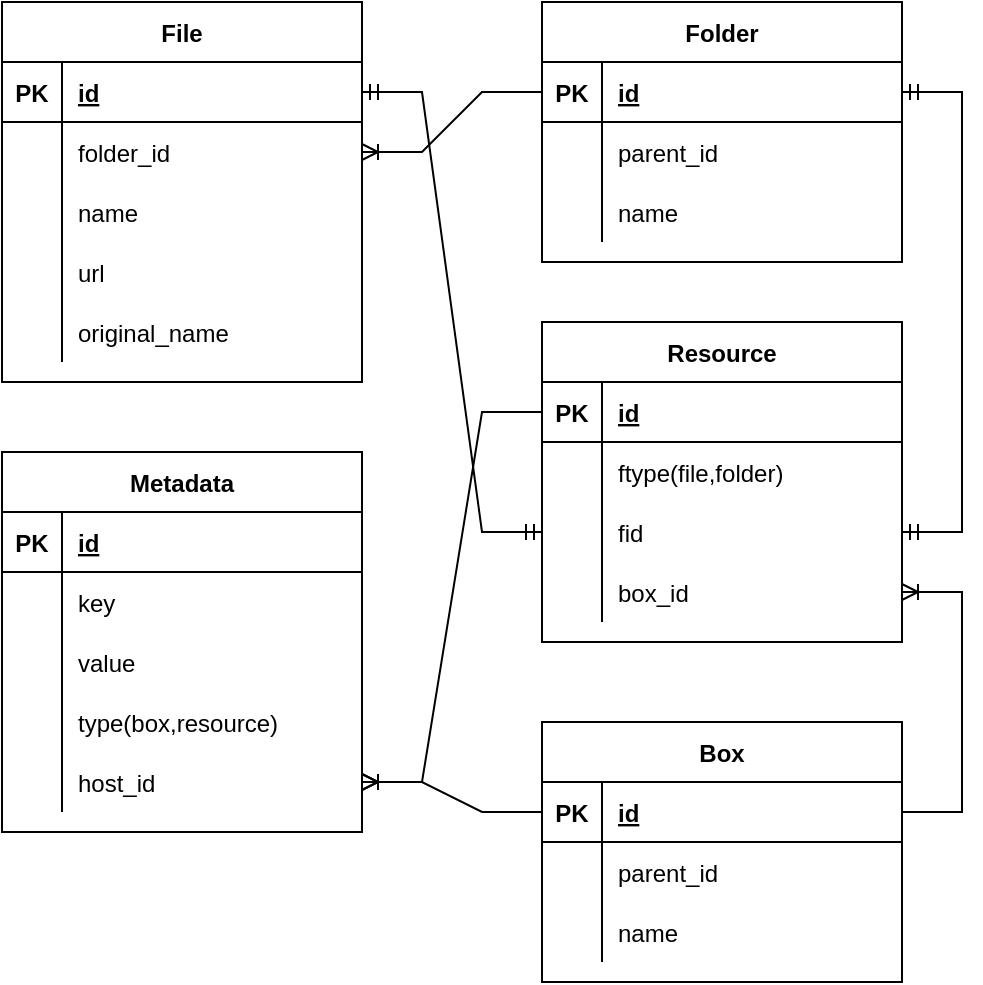 <mxfile compressed="true" version="20.3.0" type="device"><diagram id="5vBOp-7H5DO72th64KRP" name="基础的模型"><mxGraphModel dx="810" dy="703" grid="1" gridSize="10" guides="1" tooltips="1" connect="1" arrows="1" fold="1" page="1" pageScale="1" pageWidth="827" pageHeight="1169" math="0" shadow="0"><root><mxCell id="0"/><mxCell id="1" parent="0"/><mxCell id="Qbn3I9gIwzkWFAJpDlkV-1" value="File" style="shape=table;startSize=30;container=1;collapsible=1;childLayout=tableLayout;fixedRows=1;rowLines=0;fontStyle=1;align=center;resizeLast=1;" vertex="1" parent="1"><mxGeometry x="30" y="40" width="180" height="190" as="geometry"/></mxCell><mxCell id="Qbn3I9gIwzkWFAJpDlkV-2" value="" style="shape=tableRow;horizontal=0;startSize=0;swimlaneHead=0;swimlaneBody=0;fillColor=none;collapsible=0;dropTarget=0;points=[[0,0.5],[1,0.5]];portConstraint=eastwest;top=0;left=0;right=0;bottom=1;" vertex="1" parent="Qbn3I9gIwzkWFAJpDlkV-1"><mxGeometry y="30" width="180" height="30" as="geometry"/></mxCell><mxCell id="Qbn3I9gIwzkWFAJpDlkV-3" value="PK" style="shape=partialRectangle;connectable=0;fillColor=none;top=0;left=0;bottom=0;right=0;fontStyle=1;overflow=hidden;" vertex="1" parent="Qbn3I9gIwzkWFAJpDlkV-2"><mxGeometry width="30" height="30" as="geometry"><mxRectangle width="30" height="30" as="alternateBounds"/></mxGeometry></mxCell><mxCell id="Qbn3I9gIwzkWFAJpDlkV-4" value="id" style="shape=partialRectangle;connectable=0;fillColor=none;top=0;left=0;bottom=0;right=0;align=left;spacingLeft=6;fontStyle=5;overflow=hidden;" vertex="1" parent="Qbn3I9gIwzkWFAJpDlkV-2"><mxGeometry x="30" width="150" height="30" as="geometry"><mxRectangle width="150" height="30" as="alternateBounds"/></mxGeometry></mxCell><mxCell id="JWzXox7WAS6BF0Dev8m2-17" style="shape=tableRow;horizontal=0;startSize=0;swimlaneHead=0;swimlaneBody=0;fillColor=none;collapsible=0;dropTarget=0;points=[[0,0.5],[1,0.5]];portConstraint=eastwest;top=0;left=0;right=0;bottom=0;" vertex="1" parent="Qbn3I9gIwzkWFAJpDlkV-1"><mxGeometry y="60" width="180" height="30" as="geometry"/></mxCell><mxCell id="JWzXox7WAS6BF0Dev8m2-18" style="shape=partialRectangle;connectable=0;fillColor=none;top=0;left=0;bottom=0;right=0;editable=1;overflow=hidden;" vertex="1" parent="JWzXox7WAS6BF0Dev8m2-17"><mxGeometry width="30" height="30" as="geometry"><mxRectangle width="30" height="30" as="alternateBounds"/></mxGeometry></mxCell><mxCell id="JWzXox7WAS6BF0Dev8m2-19" value="folder_id" style="shape=partialRectangle;connectable=0;fillColor=none;top=0;left=0;bottom=0;right=0;align=left;spacingLeft=6;overflow=hidden;" vertex="1" parent="JWzXox7WAS6BF0Dev8m2-17"><mxGeometry x="30" width="150" height="30" as="geometry"><mxRectangle width="150" height="30" as="alternateBounds"/></mxGeometry></mxCell><mxCell id="Qbn3I9gIwzkWFAJpDlkV-5" value="" style="shape=tableRow;horizontal=0;startSize=0;swimlaneHead=0;swimlaneBody=0;fillColor=none;collapsible=0;dropTarget=0;points=[[0,0.5],[1,0.5]];portConstraint=eastwest;top=0;left=0;right=0;bottom=0;" vertex="1" parent="Qbn3I9gIwzkWFAJpDlkV-1"><mxGeometry y="90" width="180" height="30" as="geometry"/></mxCell><mxCell id="Qbn3I9gIwzkWFAJpDlkV-6" value="" style="shape=partialRectangle;connectable=0;fillColor=none;top=0;left=0;bottom=0;right=0;editable=1;overflow=hidden;" vertex="1" parent="Qbn3I9gIwzkWFAJpDlkV-5"><mxGeometry width="30" height="30" as="geometry"><mxRectangle width="30" height="30" as="alternateBounds"/></mxGeometry></mxCell><mxCell id="Qbn3I9gIwzkWFAJpDlkV-7" value="name" style="shape=partialRectangle;connectable=0;fillColor=none;top=0;left=0;bottom=0;right=0;align=left;spacingLeft=6;overflow=hidden;" vertex="1" parent="Qbn3I9gIwzkWFAJpDlkV-5"><mxGeometry x="30" width="150" height="30" as="geometry"><mxRectangle width="150" height="30" as="alternateBounds"/></mxGeometry></mxCell><mxCell id="Qbn3I9gIwzkWFAJpDlkV-8" value="" style="shape=tableRow;horizontal=0;startSize=0;swimlaneHead=0;swimlaneBody=0;fillColor=none;collapsible=0;dropTarget=0;points=[[0,0.5],[1,0.5]];portConstraint=eastwest;top=0;left=0;right=0;bottom=0;" vertex="1" parent="Qbn3I9gIwzkWFAJpDlkV-1"><mxGeometry y="120" width="180" height="30" as="geometry"/></mxCell><mxCell id="Qbn3I9gIwzkWFAJpDlkV-9" value="" style="shape=partialRectangle;connectable=0;fillColor=none;top=0;left=0;bottom=0;right=0;editable=1;overflow=hidden;" vertex="1" parent="Qbn3I9gIwzkWFAJpDlkV-8"><mxGeometry width="30" height="30" as="geometry"><mxRectangle width="30" height="30" as="alternateBounds"/></mxGeometry></mxCell><mxCell id="Qbn3I9gIwzkWFAJpDlkV-10" value="url" style="shape=partialRectangle;connectable=0;fillColor=none;top=0;left=0;bottom=0;right=0;align=left;spacingLeft=6;overflow=hidden;" vertex="1" parent="Qbn3I9gIwzkWFAJpDlkV-8"><mxGeometry x="30" width="150" height="30" as="geometry"><mxRectangle width="150" height="30" as="alternateBounds"/></mxGeometry></mxCell><mxCell id="Qbn3I9gIwzkWFAJpDlkV-11" value="" style="shape=tableRow;horizontal=0;startSize=0;swimlaneHead=0;swimlaneBody=0;fillColor=none;collapsible=0;dropTarget=0;points=[[0,0.5],[1,0.5]];portConstraint=eastwest;top=0;left=0;right=0;bottom=0;" vertex="1" parent="Qbn3I9gIwzkWFAJpDlkV-1"><mxGeometry y="150" width="180" height="30" as="geometry"/></mxCell><mxCell id="Qbn3I9gIwzkWFAJpDlkV-12" value="" style="shape=partialRectangle;connectable=0;fillColor=none;top=0;left=0;bottom=0;right=0;editable=1;overflow=hidden;" vertex="1" parent="Qbn3I9gIwzkWFAJpDlkV-11"><mxGeometry width="30" height="30" as="geometry"><mxRectangle width="30" height="30" as="alternateBounds"/></mxGeometry></mxCell><mxCell id="Qbn3I9gIwzkWFAJpDlkV-13" value="original_name" style="shape=partialRectangle;connectable=0;fillColor=none;top=0;left=0;bottom=0;right=0;align=left;spacingLeft=6;overflow=hidden;" vertex="1" parent="Qbn3I9gIwzkWFAJpDlkV-11"><mxGeometry x="30" width="150" height="30" as="geometry"><mxRectangle width="150" height="30" as="alternateBounds"/></mxGeometry></mxCell><mxCell id="JWzXox7WAS6BF0Dev8m2-20" value="Metadata" style="shape=table;startSize=30;container=1;collapsible=1;childLayout=tableLayout;fixedRows=1;rowLines=0;fontStyle=1;align=center;resizeLast=1;" vertex="1" parent="1"><mxGeometry x="30" y="265" width="180" height="190" as="geometry"/></mxCell><mxCell id="JWzXox7WAS6BF0Dev8m2-21" value="" style="shape=tableRow;horizontal=0;startSize=0;swimlaneHead=0;swimlaneBody=0;fillColor=none;collapsible=0;dropTarget=0;points=[[0,0.5],[1,0.5]];portConstraint=eastwest;top=0;left=0;right=0;bottom=1;" vertex="1" parent="JWzXox7WAS6BF0Dev8m2-20"><mxGeometry y="30" width="180" height="30" as="geometry"/></mxCell><mxCell id="JWzXox7WAS6BF0Dev8m2-22" value="PK" style="shape=partialRectangle;connectable=0;fillColor=none;top=0;left=0;bottom=0;right=0;fontStyle=1;overflow=hidden;" vertex="1" parent="JWzXox7WAS6BF0Dev8m2-21"><mxGeometry width="30" height="30" as="geometry"><mxRectangle width="30" height="30" as="alternateBounds"/></mxGeometry></mxCell><mxCell id="JWzXox7WAS6BF0Dev8m2-23" value="id" style="shape=partialRectangle;connectable=0;fillColor=none;top=0;left=0;bottom=0;right=0;align=left;spacingLeft=6;fontStyle=5;overflow=hidden;" vertex="1" parent="JWzXox7WAS6BF0Dev8m2-21"><mxGeometry x="30" width="150" height="30" as="geometry"><mxRectangle width="150" height="30" as="alternateBounds"/></mxGeometry></mxCell><mxCell id="JWzXox7WAS6BF0Dev8m2-24" value="" style="shape=tableRow;horizontal=0;startSize=0;swimlaneHead=0;swimlaneBody=0;fillColor=none;collapsible=0;dropTarget=0;points=[[0,0.5],[1,0.5]];portConstraint=eastwest;top=0;left=0;right=0;bottom=0;" vertex="1" parent="JWzXox7WAS6BF0Dev8m2-20"><mxGeometry y="60" width="180" height="30" as="geometry"/></mxCell><mxCell id="JWzXox7WAS6BF0Dev8m2-25" value="" style="shape=partialRectangle;connectable=0;fillColor=none;top=0;left=0;bottom=0;right=0;editable=1;overflow=hidden;" vertex="1" parent="JWzXox7WAS6BF0Dev8m2-24"><mxGeometry width="30" height="30" as="geometry"><mxRectangle width="30" height="30" as="alternateBounds"/></mxGeometry></mxCell><mxCell id="JWzXox7WAS6BF0Dev8m2-26" value="key" style="shape=partialRectangle;connectable=0;fillColor=none;top=0;left=0;bottom=0;right=0;align=left;spacingLeft=6;overflow=hidden;" vertex="1" parent="JWzXox7WAS6BF0Dev8m2-24"><mxGeometry x="30" width="150" height="30" as="geometry"><mxRectangle width="150" height="30" as="alternateBounds"/></mxGeometry></mxCell><mxCell id="JWzXox7WAS6BF0Dev8m2-27" value="" style="shape=tableRow;horizontal=0;startSize=0;swimlaneHead=0;swimlaneBody=0;fillColor=none;collapsible=0;dropTarget=0;points=[[0,0.5],[1,0.5]];portConstraint=eastwest;top=0;left=0;right=0;bottom=0;" vertex="1" parent="JWzXox7WAS6BF0Dev8m2-20"><mxGeometry y="90" width="180" height="30" as="geometry"/></mxCell><mxCell id="JWzXox7WAS6BF0Dev8m2-28" value="" style="shape=partialRectangle;connectable=0;fillColor=none;top=0;left=0;bottom=0;right=0;editable=1;overflow=hidden;" vertex="1" parent="JWzXox7WAS6BF0Dev8m2-27"><mxGeometry width="30" height="30" as="geometry"><mxRectangle width="30" height="30" as="alternateBounds"/></mxGeometry></mxCell><mxCell id="JWzXox7WAS6BF0Dev8m2-29" value="value" style="shape=partialRectangle;connectable=0;fillColor=none;top=0;left=0;bottom=0;right=0;align=left;spacingLeft=6;overflow=hidden;" vertex="1" parent="JWzXox7WAS6BF0Dev8m2-27"><mxGeometry x="30" width="150" height="30" as="geometry"><mxRectangle width="150" height="30" as="alternateBounds"/></mxGeometry></mxCell><mxCell id="JWzXox7WAS6BF0Dev8m2-30" value="" style="shape=tableRow;horizontal=0;startSize=0;swimlaneHead=0;swimlaneBody=0;fillColor=none;collapsible=0;dropTarget=0;points=[[0,0.5],[1,0.5]];portConstraint=eastwest;top=0;left=0;right=0;bottom=0;" vertex="1" parent="JWzXox7WAS6BF0Dev8m2-20"><mxGeometry y="120" width="180" height="30" as="geometry"/></mxCell><mxCell id="JWzXox7WAS6BF0Dev8m2-31" value="" style="shape=partialRectangle;connectable=0;fillColor=none;top=0;left=0;bottom=0;right=0;editable=1;overflow=hidden;" vertex="1" parent="JWzXox7WAS6BF0Dev8m2-30"><mxGeometry width="30" height="30" as="geometry"><mxRectangle width="30" height="30" as="alternateBounds"/></mxGeometry></mxCell><mxCell id="JWzXox7WAS6BF0Dev8m2-32" value="type(box,resource)" style="shape=partialRectangle;connectable=0;fillColor=none;top=0;left=0;bottom=0;right=0;align=left;spacingLeft=6;overflow=hidden;" vertex="1" parent="JWzXox7WAS6BF0Dev8m2-30"><mxGeometry x="30" width="150" height="30" as="geometry"><mxRectangle width="150" height="30" as="alternateBounds"/></mxGeometry></mxCell><mxCell id="ivmd4yhV3rGHnoWCrmQi-15" style="shape=tableRow;horizontal=0;startSize=0;swimlaneHead=0;swimlaneBody=0;fillColor=none;collapsible=0;dropTarget=0;points=[[0,0.5],[1,0.5]];portConstraint=eastwest;top=0;left=0;right=0;bottom=0;" vertex="1" parent="JWzXox7WAS6BF0Dev8m2-20"><mxGeometry y="150" width="180" height="30" as="geometry"/></mxCell><mxCell id="ivmd4yhV3rGHnoWCrmQi-16" style="shape=partialRectangle;connectable=0;fillColor=none;top=0;left=0;bottom=0;right=0;editable=1;overflow=hidden;" vertex="1" parent="ivmd4yhV3rGHnoWCrmQi-15"><mxGeometry width="30" height="30" as="geometry"><mxRectangle width="30" height="30" as="alternateBounds"/></mxGeometry></mxCell><mxCell id="ivmd4yhV3rGHnoWCrmQi-17" value="host_id" style="shape=partialRectangle;connectable=0;fillColor=none;top=0;left=0;bottom=0;right=0;align=left;spacingLeft=6;overflow=hidden;" vertex="1" parent="ivmd4yhV3rGHnoWCrmQi-15"><mxGeometry x="30" width="150" height="30" as="geometry"><mxRectangle width="150" height="30" as="alternateBounds"/></mxGeometry></mxCell><mxCell id="CItJy1Fxf0OpTIjzazNk-4" value="Folder" style="shape=table;startSize=30;container=1;collapsible=1;childLayout=tableLayout;fixedRows=1;rowLines=0;fontStyle=1;align=center;resizeLast=1;" vertex="1" parent="1"><mxGeometry x="300" y="40" width="180" height="130" as="geometry"/></mxCell><mxCell id="CItJy1Fxf0OpTIjzazNk-5" value="" style="shape=tableRow;horizontal=0;startSize=0;swimlaneHead=0;swimlaneBody=0;fillColor=none;collapsible=0;dropTarget=0;points=[[0,0.5],[1,0.5]];portConstraint=eastwest;top=0;left=0;right=0;bottom=1;" vertex="1" parent="CItJy1Fxf0OpTIjzazNk-4"><mxGeometry y="30" width="180" height="30" as="geometry"/></mxCell><mxCell id="CItJy1Fxf0OpTIjzazNk-6" value="PK" style="shape=partialRectangle;connectable=0;fillColor=none;top=0;left=0;bottom=0;right=0;fontStyle=1;overflow=hidden;" vertex="1" parent="CItJy1Fxf0OpTIjzazNk-5"><mxGeometry width="30" height="30" as="geometry"><mxRectangle width="30" height="30" as="alternateBounds"/></mxGeometry></mxCell><mxCell id="CItJy1Fxf0OpTIjzazNk-7" value="id" style="shape=partialRectangle;connectable=0;fillColor=none;top=0;left=0;bottom=0;right=0;align=left;spacingLeft=6;fontStyle=5;overflow=hidden;" vertex="1" parent="CItJy1Fxf0OpTIjzazNk-5"><mxGeometry x="30" width="150" height="30" as="geometry"><mxRectangle width="150" height="30" as="alternateBounds"/></mxGeometry></mxCell><mxCell id="CItJy1Fxf0OpTIjzazNk-8" value="" style="shape=tableRow;horizontal=0;startSize=0;swimlaneHead=0;swimlaneBody=0;fillColor=none;collapsible=0;dropTarget=0;points=[[0,0.5],[1,0.5]];portConstraint=eastwest;top=0;left=0;right=0;bottom=0;" vertex="1" parent="CItJy1Fxf0OpTIjzazNk-4"><mxGeometry y="60" width="180" height="30" as="geometry"/></mxCell><mxCell id="CItJy1Fxf0OpTIjzazNk-9" value="" style="shape=partialRectangle;connectable=0;fillColor=none;top=0;left=0;bottom=0;right=0;editable=1;overflow=hidden;" vertex="1" parent="CItJy1Fxf0OpTIjzazNk-8"><mxGeometry width="30" height="30" as="geometry"><mxRectangle width="30" height="30" as="alternateBounds"/></mxGeometry></mxCell><mxCell id="CItJy1Fxf0OpTIjzazNk-10" value="parent_id" style="shape=partialRectangle;connectable=0;fillColor=none;top=0;left=0;bottom=0;right=0;align=left;spacingLeft=6;overflow=hidden;" vertex="1" parent="CItJy1Fxf0OpTIjzazNk-8"><mxGeometry x="30" width="150" height="30" as="geometry"><mxRectangle width="150" height="30" as="alternateBounds"/></mxGeometry></mxCell><mxCell id="CItJy1Fxf0OpTIjzazNk-11" value="" style="shape=tableRow;horizontal=0;startSize=0;swimlaneHead=0;swimlaneBody=0;fillColor=none;collapsible=0;dropTarget=0;points=[[0,0.5],[1,0.5]];portConstraint=eastwest;top=0;left=0;right=0;bottom=0;" vertex="1" parent="CItJy1Fxf0OpTIjzazNk-4"><mxGeometry y="90" width="180" height="30" as="geometry"/></mxCell><mxCell id="CItJy1Fxf0OpTIjzazNk-12" value="" style="shape=partialRectangle;connectable=0;fillColor=none;top=0;left=0;bottom=0;right=0;editable=1;overflow=hidden;" vertex="1" parent="CItJy1Fxf0OpTIjzazNk-11"><mxGeometry width="30" height="30" as="geometry"><mxRectangle width="30" height="30" as="alternateBounds"/></mxGeometry></mxCell><mxCell id="CItJy1Fxf0OpTIjzazNk-13" value="name" style="shape=partialRectangle;connectable=0;fillColor=none;top=0;left=0;bottom=0;right=0;align=left;spacingLeft=6;overflow=hidden;" vertex="1" parent="CItJy1Fxf0OpTIjzazNk-11"><mxGeometry x="30" width="150" height="30" as="geometry"><mxRectangle width="150" height="30" as="alternateBounds"/></mxGeometry></mxCell><mxCell id="suK0sQXt_50TLmCc08aD-30" value="" style="edgeStyle=entityRelationEdgeStyle;fontSize=12;html=1;endArrow=ERmandOne;startArrow=ERmandOne;rounded=0;entryX=1;entryY=0.5;entryDx=0;entryDy=0;exitX=0;exitY=0.5;exitDx=0;exitDy=0;" edge="1" parent="1" source="suK0sQXt_50TLmCc08aD-69" target="Qbn3I9gIwzkWFAJpDlkV-2"><mxGeometry width="100" height="100" relative="1" as="geometry"><mxPoint x="-40" y="650" as="sourcePoint"/><mxPoint x="240" y="410" as="targetPoint"/></mxGeometry></mxCell><mxCell id="suK0sQXt_50TLmCc08aD-32" value="" style="edgeStyle=entityRelationEdgeStyle;fontSize=12;html=1;endArrow=ERoneToMany;rounded=0;exitX=0;exitY=0.5;exitDx=0;exitDy=0;entryX=1;entryY=0.5;entryDx=0;entryDy=0;" edge="1" parent="1" source="CItJy1Fxf0OpTIjzazNk-5" target="JWzXox7WAS6BF0Dev8m2-17"><mxGeometry width="100" height="100" relative="1" as="geometry"><mxPoint x="330" y="690" as="sourcePoint"/><mxPoint x="430" y="590" as="targetPoint"/></mxGeometry></mxCell><mxCell id="suK0sQXt_50TLmCc08aD-62" value="Resource" style="shape=table;startSize=30;container=1;collapsible=1;childLayout=tableLayout;fixedRows=1;rowLines=0;fontStyle=1;align=center;resizeLast=1;" vertex="1" parent="1"><mxGeometry x="300" y="200" width="180" height="160" as="geometry"/></mxCell><mxCell id="suK0sQXt_50TLmCc08aD-63" value="" style="shape=tableRow;horizontal=0;startSize=0;swimlaneHead=0;swimlaneBody=0;fillColor=none;collapsible=0;dropTarget=0;points=[[0,0.5],[1,0.5]];portConstraint=eastwest;top=0;left=0;right=0;bottom=1;" vertex="1" parent="suK0sQXt_50TLmCc08aD-62"><mxGeometry y="30" width="180" height="30" as="geometry"/></mxCell><mxCell id="suK0sQXt_50TLmCc08aD-64" value="PK" style="shape=partialRectangle;connectable=0;fillColor=none;top=0;left=0;bottom=0;right=0;fontStyle=1;overflow=hidden;" vertex="1" parent="suK0sQXt_50TLmCc08aD-63"><mxGeometry width="30" height="30" as="geometry"><mxRectangle width="30" height="30" as="alternateBounds"/></mxGeometry></mxCell><mxCell id="suK0sQXt_50TLmCc08aD-65" value="id" style="shape=partialRectangle;connectable=0;fillColor=none;top=0;left=0;bottom=0;right=0;align=left;spacingLeft=6;fontStyle=5;overflow=hidden;" vertex="1" parent="suK0sQXt_50TLmCc08aD-63"><mxGeometry x="30" width="150" height="30" as="geometry"><mxRectangle width="150" height="30" as="alternateBounds"/></mxGeometry></mxCell><mxCell id="suK0sQXt_50TLmCc08aD-66" value="" style="shape=tableRow;horizontal=0;startSize=0;swimlaneHead=0;swimlaneBody=0;fillColor=none;collapsible=0;dropTarget=0;points=[[0,0.5],[1,0.5]];portConstraint=eastwest;top=0;left=0;right=0;bottom=0;" vertex="1" parent="suK0sQXt_50TLmCc08aD-62"><mxGeometry y="60" width="180" height="30" as="geometry"/></mxCell><mxCell id="suK0sQXt_50TLmCc08aD-67" value="" style="shape=partialRectangle;connectable=0;fillColor=none;top=0;left=0;bottom=0;right=0;editable=1;overflow=hidden;" vertex="1" parent="suK0sQXt_50TLmCc08aD-66"><mxGeometry width="30" height="30" as="geometry"><mxRectangle width="30" height="30" as="alternateBounds"/></mxGeometry></mxCell><mxCell id="suK0sQXt_50TLmCc08aD-68" value="ftype(file,folder)" style="shape=partialRectangle;connectable=0;fillColor=none;top=0;left=0;bottom=0;right=0;align=left;spacingLeft=6;overflow=hidden;" vertex="1" parent="suK0sQXt_50TLmCc08aD-66"><mxGeometry x="30" width="150" height="30" as="geometry"><mxRectangle width="150" height="30" as="alternateBounds"/></mxGeometry></mxCell><mxCell id="suK0sQXt_50TLmCc08aD-69" value="" style="shape=tableRow;horizontal=0;startSize=0;swimlaneHead=0;swimlaneBody=0;fillColor=none;collapsible=0;dropTarget=0;points=[[0,0.5],[1,0.5]];portConstraint=eastwest;top=0;left=0;right=0;bottom=0;" vertex="1" parent="suK0sQXt_50TLmCc08aD-62"><mxGeometry y="90" width="180" height="30" as="geometry"/></mxCell><mxCell id="suK0sQXt_50TLmCc08aD-70" value="" style="shape=partialRectangle;connectable=0;fillColor=none;top=0;left=0;bottom=0;right=0;editable=1;overflow=hidden;" vertex="1" parent="suK0sQXt_50TLmCc08aD-69"><mxGeometry width="30" height="30" as="geometry"><mxRectangle width="30" height="30" as="alternateBounds"/></mxGeometry></mxCell><mxCell id="suK0sQXt_50TLmCc08aD-71" value="fid" style="shape=partialRectangle;connectable=0;fillColor=none;top=0;left=0;bottom=0;right=0;align=left;spacingLeft=6;overflow=hidden;" vertex="1" parent="suK0sQXt_50TLmCc08aD-69"><mxGeometry x="30" width="150" height="30" as="geometry"><mxRectangle width="150" height="30" as="alternateBounds"/></mxGeometry></mxCell><mxCell id="suK0sQXt_50TLmCc08aD-72" value="" style="shape=tableRow;horizontal=0;startSize=0;swimlaneHead=0;swimlaneBody=0;fillColor=none;collapsible=0;dropTarget=0;points=[[0,0.5],[1,0.5]];portConstraint=eastwest;top=0;left=0;right=0;bottom=0;" vertex="1" parent="suK0sQXt_50TLmCc08aD-62"><mxGeometry y="120" width="180" height="30" as="geometry"/></mxCell><mxCell id="suK0sQXt_50TLmCc08aD-73" value="" style="shape=partialRectangle;connectable=0;fillColor=none;top=0;left=0;bottom=0;right=0;editable=1;overflow=hidden;" vertex="1" parent="suK0sQXt_50TLmCc08aD-72"><mxGeometry width="30" height="30" as="geometry"><mxRectangle width="30" height="30" as="alternateBounds"/></mxGeometry></mxCell><mxCell id="suK0sQXt_50TLmCc08aD-74" value="box_id" style="shape=partialRectangle;connectable=0;fillColor=none;top=0;left=0;bottom=0;right=0;align=left;spacingLeft=6;overflow=hidden;" vertex="1" parent="suK0sQXt_50TLmCc08aD-72"><mxGeometry x="30" width="150" height="30" as="geometry"><mxRectangle width="150" height="30" as="alternateBounds"/></mxGeometry></mxCell><mxCell id="suK0sQXt_50TLmCc08aD-92" value="" style="edgeStyle=entityRelationEdgeStyle;fontSize=12;html=1;endArrow=ERmandOne;startArrow=ERmandOne;rounded=0;entryX=1;entryY=0.5;entryDx=0;entryDy=0;exitX=1;exitY=0.5;exitDx=0;exitDy=0;" edge="1" parent="1" source="suK0sQXt_50TLmCc08aD-69" target="CItJy1Fxf0OpTIjzazNk-5"><mxGeometry width="100" height="100" relative="1" as="geometry"><mxPoint x="230" y="645" as="sourcePoint"/><mxPoint x="230" y="345" as="targetPoint"/></mxGeometry></mxCell><mxCell id="ivmd4yhV3rGHnoWCrmQi-1" value="Box" style="shape=table;startSize=30;container=1;collapsible=1;childLayout=tableLayout;fixedRows=1;rowLines=0;fontStyle=1;align=center;resizeLast=1;" vertex="1" parent="1"><mxGeometry x="300" y="400" width="180" height="130" as="geometry"/></mxCell><mxCell id="ivmd4yhV3rGHnoWCrmQi-2" value="" style="shape=tableRow;horizontal=0;startSize=0;swimlaneHead=0;swimlaneBody=0;fillColor=none;collapsible=0;dropTarget=0;points=[[0,0.5],[1,0.5]];portConstraint=eastwest;top=0;left=0;right=0;bottom=1;" vertex="1" parent="ivmd4yhV3rGHnoWCrmQi-1"><mxGeometry y="30" width="180" height="30" as="geometry"/></mxCell><mxCell id="ivmd4yhV3rGHnoWCrmQi-3" value="PK" style="shape=partialRectangle;connectable=0;fillColor=none;top=0;left=0;bottom=0;right=0;fontStyle=1;overflow=hidden;" vertex="1" parent="ivmd4yhV3rGHnoWCrmQi-2"><mxGeometry width="30" height="30" as="geometry"><mxRectangle width="30" height="30" as="alternateBounds"/></mxGeometry></mxCell><mxCell id="ivmd4yhV3rGHnoWCrmQi-4" value="id" style="shape=partialRectangle;connectable=0;fillColor=none;top=0;left=0;bottom=0;right=0;align=left;spacingLeft=6;fontStyle=5;overflow=hidden;" vertex="1" parent="ivmd4yhV3rGHnoWCrmQi-2"><mxGeometry x="30" width="150" height="30" as="geometry"><mxRectangle width="150" height="30" as="alternateBounds"/></mxGeometry></mxCell><mxCell id="ivmd4yhV3rGHnoWCrmQi-5" value="" style="shape=tableRow;horizontal=0;startSize=0;swimlaneHead=0;swimlaneBody=0;fillColor=none;collapsible=0;dropTarget=0;points=[[0,0.5],[1,0.5]];portConstraint=eastwest;top=0;left=0;right=0;bottom=0;" vertex="1" parent="ivmd4yhV3rGHnoWCrmQi-1"><mxGeometry y="60" width="180" height="30" as="geometry"/></mxCell><mxCell id="ivmd4yhV3rGHnoWCrmQi-6" value="" style="shape=partialRectangle;connectable=0;fillColor=none;top=0;left=0;bottom=0;right=0;editable=1;overflow=hidden;" vertex="1" parent="ivmd4yhV3rGHnoWCrmQi-5"><mxGeometry width="30" height="30" as="geometry"><mxRectangle width="30" height="30" as="alternateBounds"/></mxGeometry></mxCell><mxCell id="ivmd4yhV3rGHnoWCrmQi-7" value="parent_id" style="shape=partialRectangle;connectable=0;fillColor=none;top=0;left=0;bottom=0;right=0;align=left;spacingLeft=6;overflow=hidden;" vertex="1" parent="ivmd4yhV3rGHnoWCrmQi-5"><mxGeometry x="30" width="150" height="30" as="geometry"><mxRectangle width="150" height="30" as="alternateBounds"/></mxGeometry></mxCell><mxCell id="ivmd4yhV3rGHnoWCrmQi-8" value="" style="shape=tableRow;horizontal=0;startSize=0;swimlaneHead=0;swimlaneBody=0;fillColor=none;collapsible=0;dropTarget=0;points=[[0,0.5],[1,0.5]];portConstraint=eastwest;top=0;left=0;right=0;bottom=0;" vertex="1" parent="ivmd4yhV3rGHnoWCrmQi-1"><mxGeometry y="90" width="180" height="30" as="geometry"/></mxCell><mxCell id="ivmd4yhV3rGHnoWCrmQi-9" value="" style="shape=partialRectangle;connectable=0;fillColor=none;top=0;left=0;bottom=0;right=0;editable=1;overflow=hidden;" vertex="1" parent="ivmd4yhV3rGHnoWCrmQi-8"><mxGeometry width="30" height="30" as="geometry"><mxRectangle width="30" height="30" as="alternateBounds"/></mxGeometry></mxCell><mxCell id="ivmd4yhV3rGHnoWCrmQi-10" value="name" style="shape=partialRectangle;connectable=0;fillColor=none;top=0;left=0;bottom=0;right=0;align=left;spacingLeft=6;overflow=hidden;" vertex="1" parent="ivmd4yhV3rGHnoWCrmQi-8"><mxGeometry x="30" width="150" height="30" as="geometry"><mxRectangle width="150" height="30" as="alternateBounds"/></mxGeometry></mxCell><mxCell id="ivmd4yhV3rGHnoWCrmQi-14" value="" style="edgeStyle=entityRelationEdgeStyle;fontSize=12;html=1;endArrow=ERoneToMany;rounded=0;entryX=1;entryY=0.5;entryDx=0;entryDy=0;exitX=1;exitY=0.5;exitDx=0;exitDy=0;" edge="1" parent="1" source="ivmd4yhV3rGHnoWCrmQi-2" target="suK0sQXt_50TLmCc08aD-72"><mxGeometry width="100" height="100" relative="1" as="geometry"><mxPoint x="360" y="510" as="sourcePoint"/><mxPoint x="460" y="410" as="targetPoint"/></mxGeometry></mxCell><mxCell id="DomBBsnawW5oGkWWEqPx-1" value="" style="edgeStyle=entityRelationEdgeStyle;fontSize=12;html=1;endArrow=ERoneToMany;rounded=0;exitX=0;exitY=0.5;exitDx=0;exitDy=0;" edge="1" parent="1" source="suK0sQXt_50TLmCc08aD-63" target="ivmd4yhV3rGHnoWCrmQi-15"><mxGeometry width="100" height="100" relative="1" as="geometry"><mxPoint x="360" y="610" as="sourcePoint"/><mxPoint x="460" y="510" as="targetPoint"/></mxGeometry></mxCell><mxCell id="DomBBsnawW5oGkWWEqPx-2" value="" style="edgeStyle=entityRelationEdgeStyle;fontSize=12;html=1;endArrow=ERoneToMany;rounded=0;exitX=0;exitY=0.5;exitDx=0;exitDy=0;entryX=1;entryY=0.5;entryDx=0;entryDy=0;" edge="1" parent="1" source="ivmd4yhV3rGHnoWCrmQi-2" target="ivmd4yhV3rGHnoWCrmQi-15"><mxGeometry width="100" height="100" relative="1" as="geometry"><mxPoint x="370" y="610" as="sourcePoint"/><mxPoint x="260" y="730" as="targetPoint"/></mxGeometry></mxCell></root></mxGraphModel></diagram></mxfile>